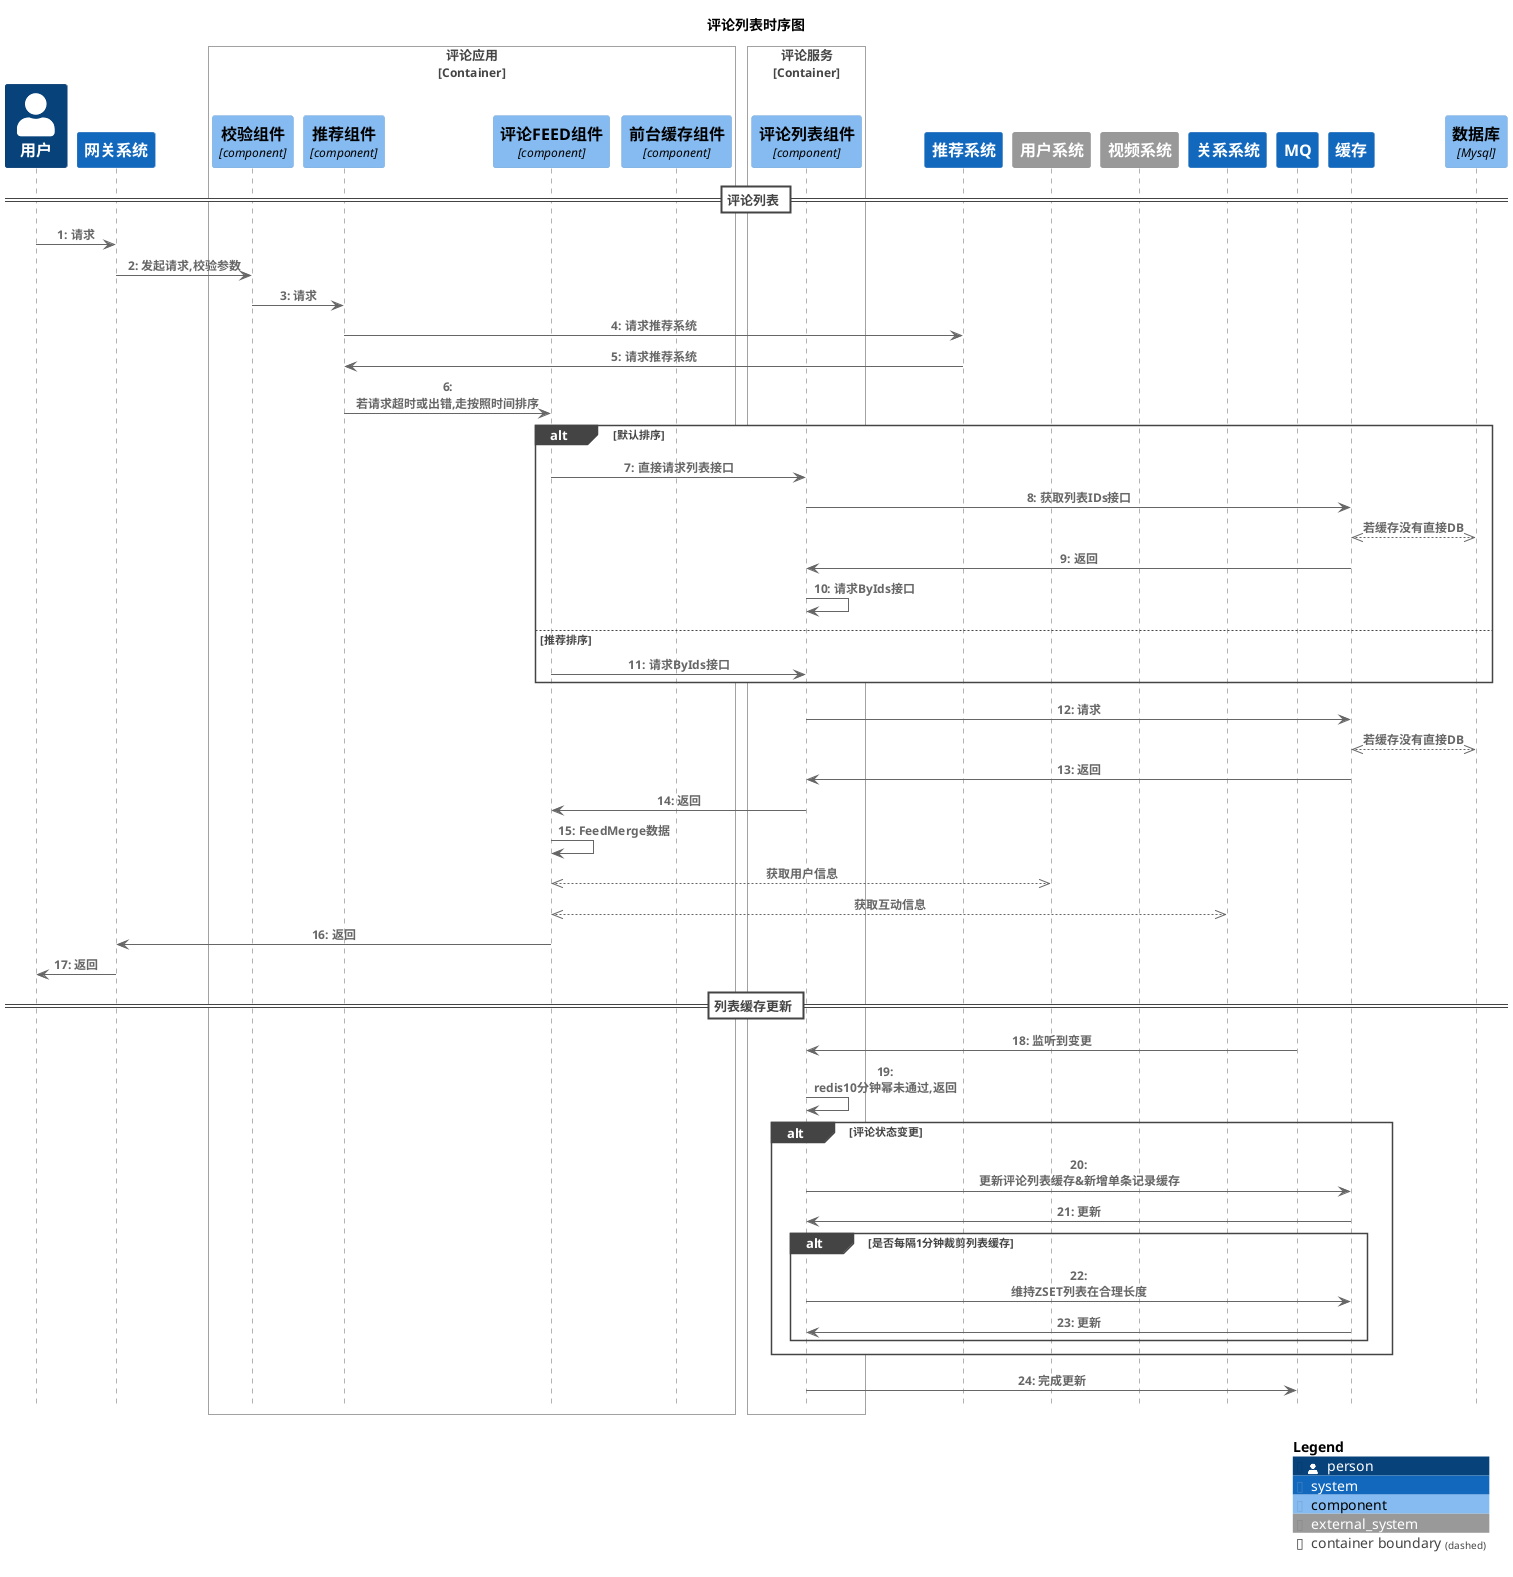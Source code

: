 @startuml
!include <C4/C4_Sequence>
SHOW_INDEX()
SHOW_LEGEND()
title 评论列表时序图
Person(user, "用户")
System(gateway,"网关系统")

Container_Boundary(commentFacade, "评论应用")
    Component(checkComponent, "校验组件", "component", "参数校验")
    Component(recComponent, "推荐组件", "component", "分组组件")
    Component(listFacadeComponent, "评论FEED组件", "component", "评论FEED组件")
    Component(facadeCacheComponent, "前台缓存组件", "component", "缓存组件")
Boundary_End()

Container_Boundary(commentService, "评论服务")
    Component(listComponent, "评论列表组件", "component", "评论列表组件")
Boundary_End()
System(tpp,"推荐系统")
System_Ext(userSystem,"用户系统")
System_Ext(videoSystem,"视频系统")
System(relationSystem,"关系系统")
System(rocketmq,"MQ")
System(redis,"缓存","redis")
ComponentDb(db, "数据库", "Mysql")


== 评论列表 ==
Rel(user, gateway, "请求")
Rel(gateway, checkComponent, "发起请求,校验参数")
Rel(checkComponent, recComponent, "请求")
Rel(recComponent, tpp, "请求推荐系统")
Rel(tpp, recComponent, "请求推荐系统")
Rel(recComponent, listFacadeComponent, "若请求超时或出错,走按照时间排序")
alt 默认排序
 Rel(listFacadeComponent, listComponent, "直接请求列表接口")
 Rel(listComponent, redis, "获取列表IDs接口")
 BiRel(redis, db, "若缓存没有直接DB")
 Rel(redis, listComponent, "返回")
 Rel(listComponent, listComponent, "请求ByIds接口")
else 推荐排序
 Rel(listFacadeComponent, listComponent, "请求ByIds接口")
end
 Rel(listComponent, redis, "请求")
 BiRel(redis, db, "若缓存没有直接DB")
 Rel(redis, listComponent, "返回")
 Rel(listComponent, listFacadeComponent, "返回")
 Rel(listFacadeComponent, listFacadeComponent, "FeedMerge数据")
 BiRel(listFacadeComponent, userSystem, "获取用户信息")
 BiRel(listFacadeComponent, relationSystem, "获取互动信息")
 Rel(listFacadeComponent, gateway, "返回")
 Rel(gateway, user, "返回")

== 列表缓存更新 ==
Rel(rocketmq, listComponent, "监听到变更")
Rel(listComponent, listComponent, "redis10分钟幂未通过,返回")
alt 评论状态变更
  Rel(listComponent, redis, "更新评论列表缓存&新增单条记录缓存")
  Rel(redis, listComponent, "更新")
alt 是否每隔1分钟裁剪列表缓存
  Rel(listComponent, redis, "维持ZSET列表在合理长度")
  Rel(redis, listComponent, "更新")
end
end
Rel(listComponent, rocketmq, "完成更新")
SHOW_LEGEND()
@enduml
